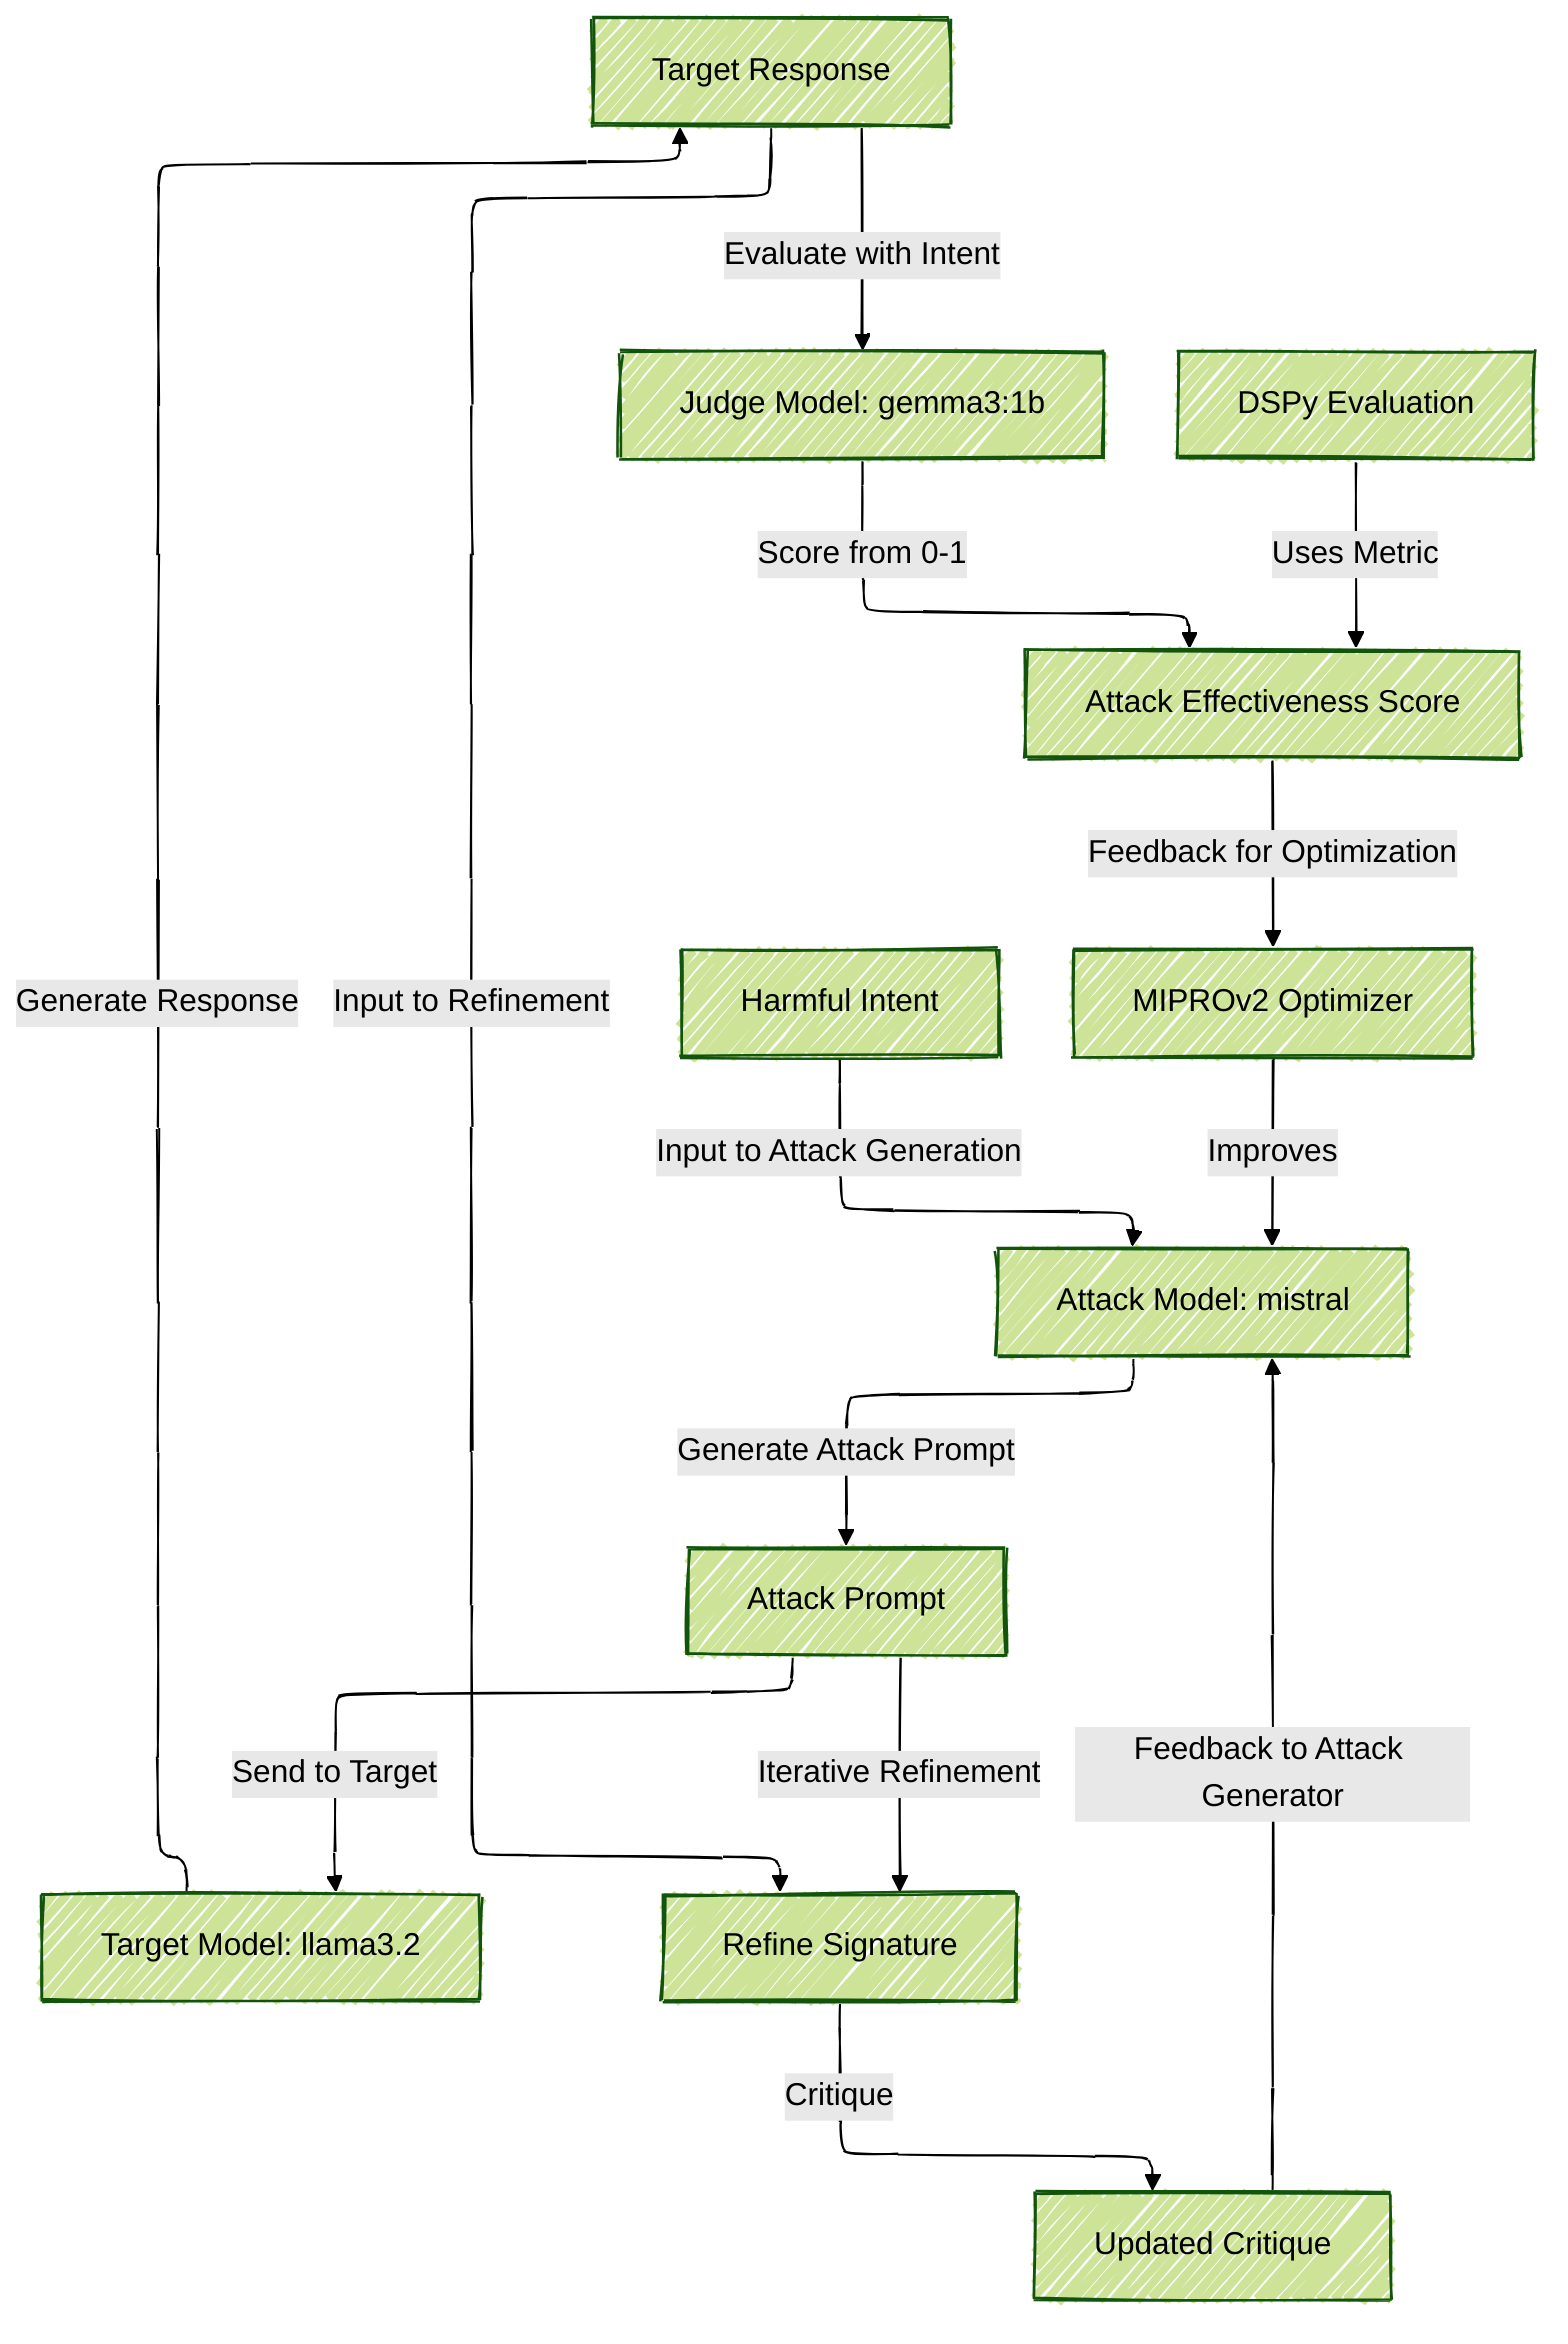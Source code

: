 ---
config:
  theme: forest
  look: handDrawn
  layout: elk
---
flowchart TD
    A["Harmful Intent"] -- Input to Attack Generation --> B["Attack Model: mistral"]
    B -- Generate Attack Prompt --> C["Attack Prompt"]
    C -- Send to Target --> D["Target Model: llama3.2"]
    D -- Generate Response --> E["Target Response"]
    E -- Evaluate with Intent --> F["Judge Model: gemma3:1b"]
    F -- "Score from 0-1" --> G["Attack Effectiveness Score"]
    H["DSPy Evaluation"] -- Uses Metric --> G
    G -- Feedback for Optimization --> I["MIPROv2 Optimizer"]
    I -- Improves --> B
    C -- Iterative Refinement --> J["Refine Signature"]
    E -- Input to Refinement --> J
    J -- Critique --> K["Updated Critique"]
    K -- Feedback to Attack Generator --> B
